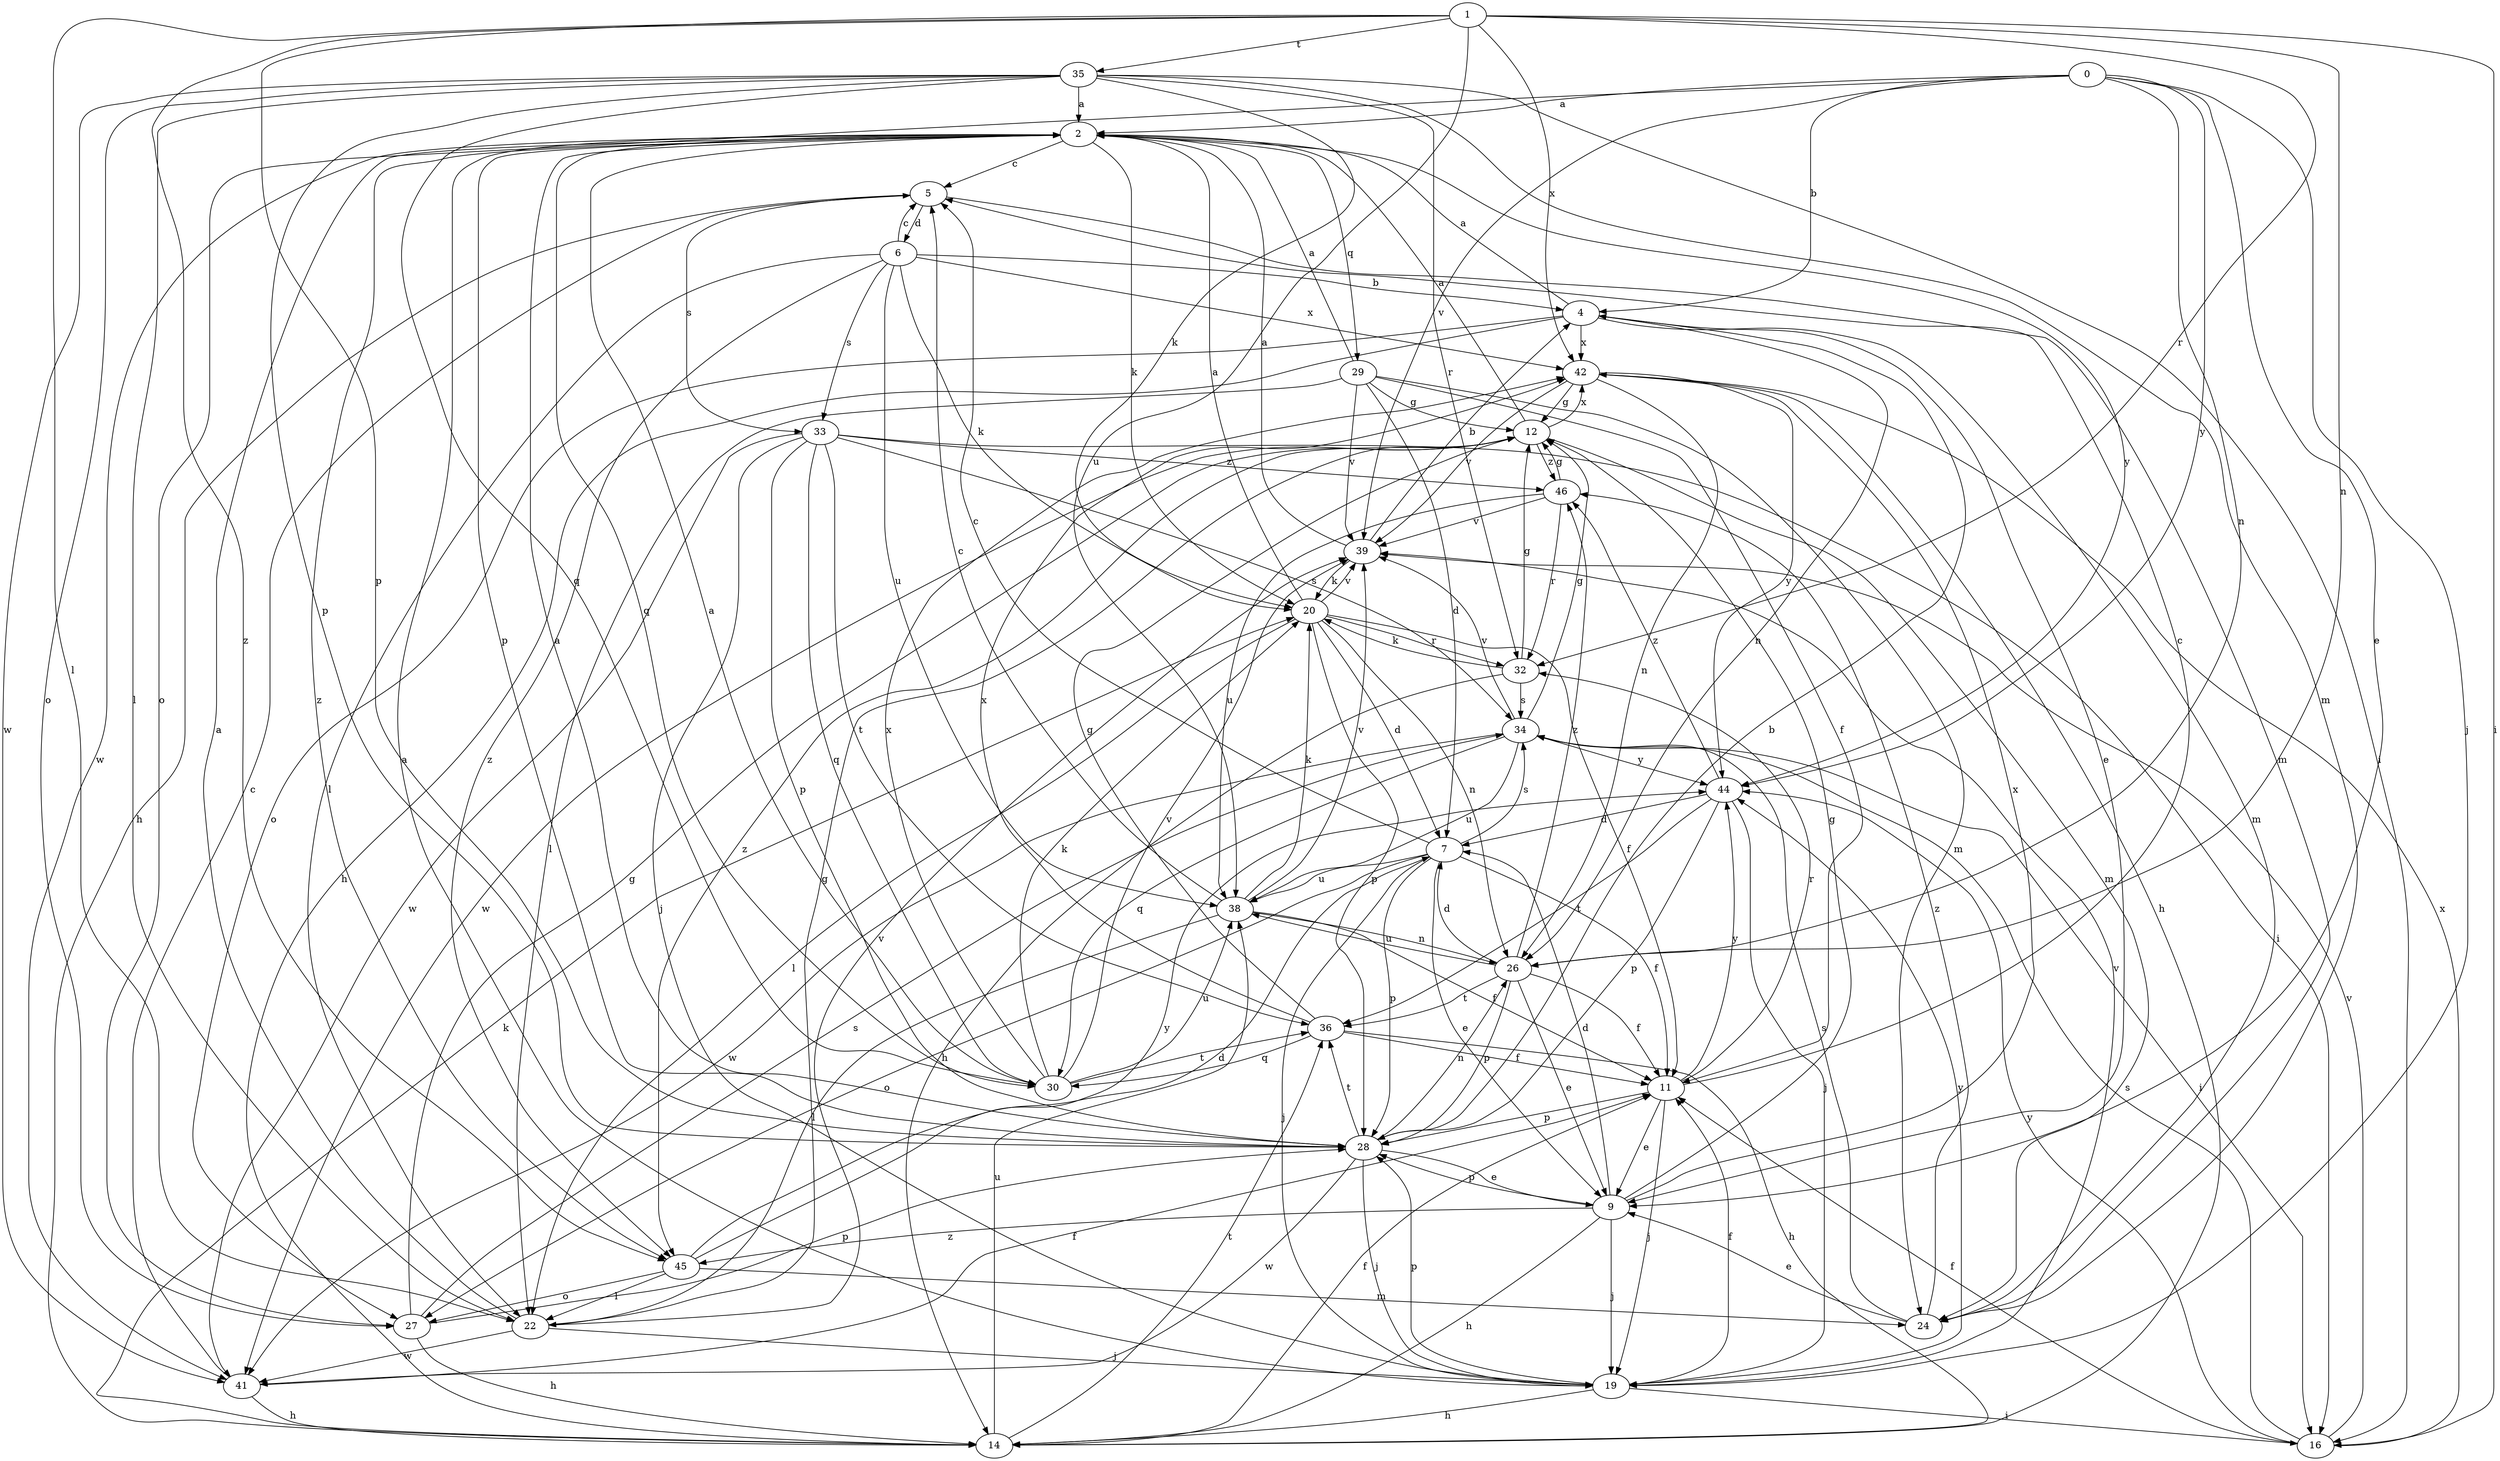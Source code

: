 strict digraph  {
0;
1;
2;
4;
5;
6;
7;
9;
11;
12;
14;
16;
19;
20;
22;
24;
26;
27;
28;
29;
30;
32;
33;
34;
35;
36;
38;
39;
41;
42;
44;
45;
46;
0 -> 2  [label=a];
0 -> 4  [label=b];
0 -> 9  [label=e];
0 -> 19  [label=j];
0 -> 26  [label=n];
0 -> 27  [label=o];
0 -> 39  [label=v];
0 -> 44  [label=y];
1 -> 16  [label=i];
1 -> 22  [label=l];
1 -> 26  [label=n];
1 -> 28  [label=p];
1 -> 32  [label=r];
1 -> 35  [label=t];
1 -> 38  [label=u];
1 -> 42  [label=x];
1 -> 45  [label=z];
2 -> 5  [label=c];
2 -> 20  [label=k];
2 -> 28  [label=p];
2 -> 29  [label=q];
2 -> 30  [label=q];
2 -> 41  [label=w];
2 -> 44  [label=y];
2 -> 45  [label=z];
4 -> 2  [label=a];
4 -> 9  [label=e];
4 -> 14  [label=h];
4 -> 24  [label=m];
4 -> 26  [label=n];
4 -> 27  [label=o];
4 -> 42  [label=x];
5 -> 6  [label=d];
5 -> 14  [label=h];
5 -> 24  [label=m];
5 -> 33  [label=s];
6 -> 4  [label=b];
6 -> 5  [label=c];
6 -> 20  [label=k];
6 -> 22  [label=l];
6 -> 33  [label=s];
6 -> 38  [label=u];
6 -> 42  [label=x];
6 -> 45  [label=z];
7 -> 5  [label=c];
7 -> 9  [label=e];
7 -> 11  [label=f];
7 -> 19  [label=j];
7 -> 27  [label=o];
7 -> 28  [label=p];
7 -> 34  [label=s];
7 -> 38  [label=u];
9 -> 7  [label=d];
9 -> 12  [label=g];
9 -> 14  [label=h];
9 -> 19  [label=j];
9 -> 28  [label=p];
9 -> 42  [label=x];
9 -> 45  [label=z];
11 -> 5  [label=c];
11 -> 9  [label=e];
11 -> 19  [label=j];
11 -> 28  [label=p];
11 -> 32  [label=r];
11 -> 44  [label=y];
12 -> 2  [label=a];
12 -> 24  [label=m];
12 -> 41  [label=w];
12 -> 42  [label=x];
12 -> 45  [label=z];
12 -> 46  [label=z];
14 -> 11  [label=f];
14 -> 20  [label=k];
14 -> 36  [label=t];
14 -> 38  [label=u];
16 -> 11  [label=f];
16 -> 34  [label=s];
16 -> 39  [label=v];
16 -> 42  [label=x];
16 -> 44  [label=y];
19 -> 2  [label=a];
19 -> 11  [label=f];
19 -> 14  [label=h];
19 -> 16  [label=i];
19 -> 28  [label=p];
19 -> 39  [label=v];
19 -> 44  [label=y];
20 -> 2  [label=a];
20 -> 7  [label=d];
20 -> 11  [label=f];
20 -> 22  [label=l];
20 -> 26  [label=n];
20 -> 28  [label=p];
20 -> 32  [label=r];
20 -> 39  [label=v];
22 -> 2  [label=a];
22 -> 12  [label=g];
22 -> 19  [label=j];
22 -> 39  [label=v];
22 -> 41  [label=w];
24 -> 9  [label=e];
24 -> 34  [label=s];
24 -> 46  [label=z];
26 -> 7  [label=d];
26 -> 9  [label=e];
26 -> 11  [label=f];
26 -> 28  [label=p];
26 -> 36  [label=t];
26 -> 38  [label=u];
26 -> 46  [label=z];
27 -> 12  [label=g];
27 -> 14  [label=h];
27 -> 28  [label=p];
27 -> 34  [label=s];
28 -> 2  [label=a];
28 -> 4  [label=b];
28 -> 9  [label=e];
28 -> 19  [label=j];
28 -> 26  [label=n];
28 -> 36  [label=t];
28 -> 41  [label=w];
29 -> 2  [label=a];
29 -> 7  [label=d];
29 -> 11  [label=f];
29 -> 12  [label=g];
29 -> 22  [label=l];
29 -> 24  [label=m];
29 -> 39  [label=v];
30 -> 2  [label=a];
30 -> 20  [label=k];
30 -> 36  [label=t];
30 -> 38  [label=u];
30 -> 39  [label=v];
30 -> 42  [label=x];
32 -> 12  [label=g];
32 -> 14  [label=h];
32 -> 20  [label=k];
32 -> 34  [label=s];
33 -> 16  [label=i];
33 -> 19  [label=j];
33 -> 28  [label=p];
33 -> 30  [label=q];
33 -> 34  [label=s];
33 -> 36  [label=t];
33 -> 41  [label=w];
33 -> 46  [label=z];
34 -> 12  [label=g];
34 -> 16  [label=i];
34 -> 30  [label=q];
34 -> 38  [label=u];
34 -> 39  [label=v];
34 -> 41  [label=w];
34 -> 44  [label=y];
35 -> 2  [label=a];
35 -> 16  [label=i];
35 -> 20  [label=k];
35 -> 22  [label=l];
35 -> 24  [label=m];
35 -> 27  [label=o];
35 -> 28  [label=p];
35 -> 30  [label=q];
35 -> 32  [label=r];
35 -> 41  [label=w];
36 -> 11  [label=f];
36 -> 12  [label=g];
36 -> 14  [label=h];
36 -> 30  [label=q];
36 -> 42  [label=x];
38 -> 5  [label=c];
38 -> 11  [label=f];
38 -> 20  [label=k];
38 -> 22  [label=l];
38 -> 26  [label=n];
38 -> 39  [label=v];
39 -> 2  [label=a];
39 -> 4  [label=b];
39 -> 20  [label=k];
41 -> 5  [label=c];
41 -> 11  [label=f];
41 -> 14  [label=h];
42 -> 12  [label=g];
42 -> 14  [label=h];
42 -> 26  [label=n];
42 -> 39  [label=v];
42 -> 44  [label=y];
44 -> 7  [label=d];
44 -> 19  [label=j];
44 -> 28  [label=p];
44 -> 36  [label=t];
44 -> 46  [label=z];
45 -> 7  [label=d];
45 -> 22  [label=l];
45 -> 24  [label=m];
45 -> 27  [label=o];
45 -> 44  [label=y];
46 -> 12  [label=g];
46 -> 32  [label=r];
46 -> 38  [label=u];
46 -> 39  [label=v];
}
